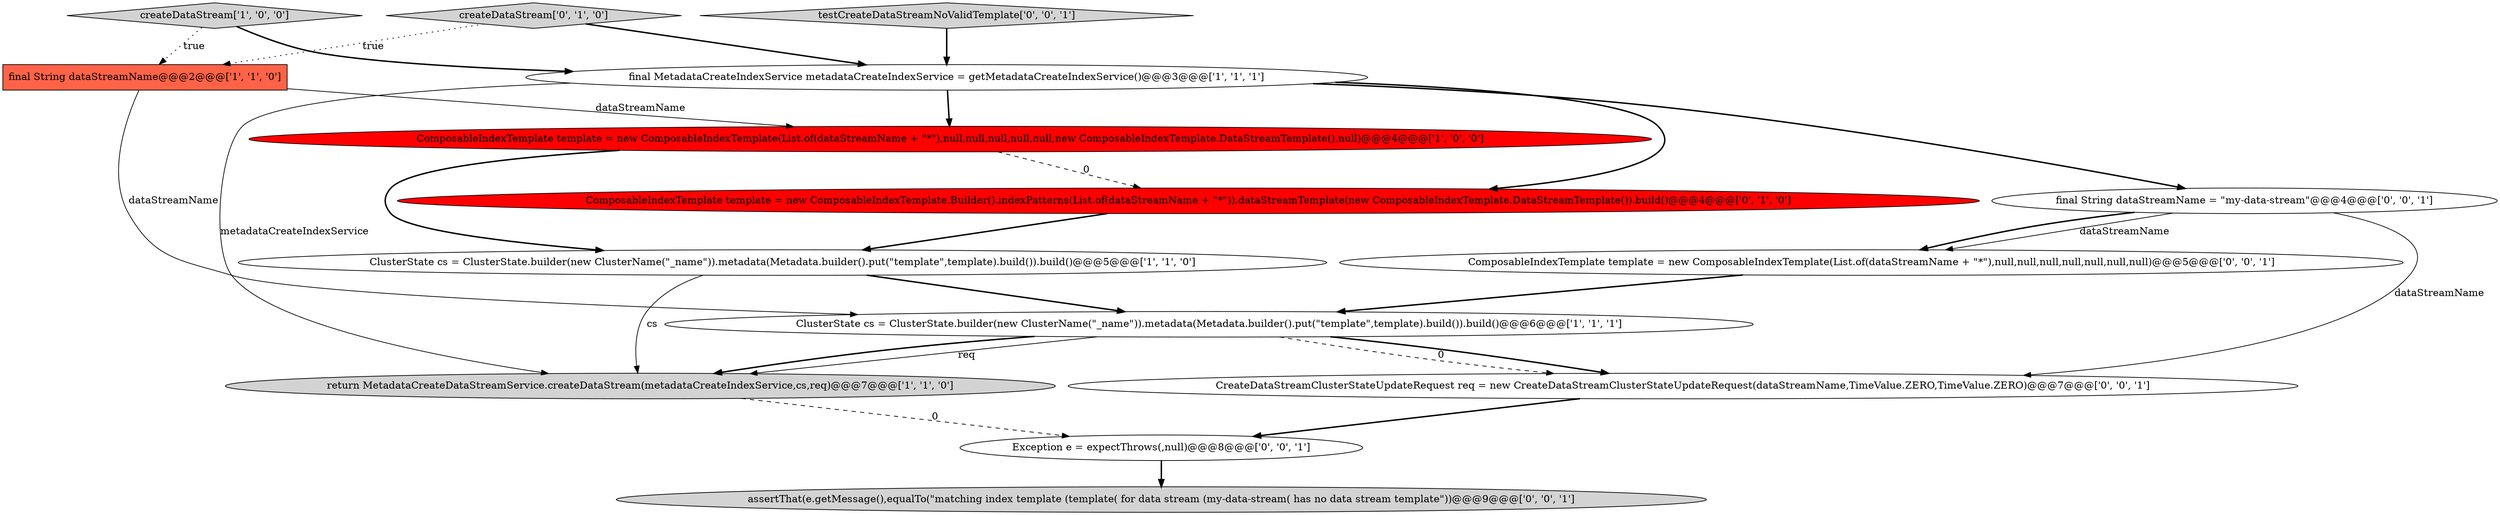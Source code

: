 digraph {
3 [style = filled, label = "final String dataStreamName@@@2@@@['1', '1', '0']", fillcolor = tomato, shape = box image = "AAA0AAABBB1BBB"];
12 [style = filled, label = "final String dataStreamName = \"my-data-stream\"@@@4@@@['0', '0', '1']", fillcolor = white, shape = ellipse image = "AAA0AAABBB3BBB"];
4 [style = filled, label = "final MetadataCreateIndexService metadataCreateIndexService = getMetadataCreateIndexService()@@@3@@@['1', '1', '1']", fillcolor = white, shape = ellipse image = "AAA0AAABBB1BBB"];
14 [style = filled, label = "assertThat(e.getMessage(),equalTo(\"matching index template (template( for data stream (my-data-stream( has no data stream template\"))@@@9@@@['0', '0', '1']", fillcolor = lightgray, shape = ellipse image = "AAA0AAABBB3BBB"];
11 [style = filled, label = "CreateDataStreamClusterStateUpdateRequest req = new CreateDataStreamClusterStateUpdateRequest(dataStreamName,TimeValue.ZERO,TimeValue.ZERO)@@@7@@@['0', '0', '1']", fillcolor = white, shape = ellipse image = "AAA0AAABBB3BBB"];
5 [style = filled, label = "ComposableIndexTemplate template = new ComposableIndexTemplate(List.of(dataStreamName + \"*\"),null,null,null,null,null,new ComposableIndexTemplate.DataStreamTemplate(),null)@@@4@@@['1', '0', '0']", fillcolor = red, shape = ellipse image = "AAA1AAABBB1BBB"];
0 [style = filled, label = "ClusterState cs = ClusterState.builder(new ClusterName(\"_name\")).metadata(Metadata.builder().put(\"template\",template).build()).build()@@@5@@@['1', '1', '0']", fillcolor = white, shape = ellipse image = "AAA0AAABBB1BBB"];
8 [style = filled, label = "ComposableIndexTemplate template = new ComposableIndexTemplate.Builder().indexPatterns(List.of(dataStreamName + \"*\")).dataStreamTemplate(new ComposableIndexTemplate.DataStreamTemplate()).build()@@@4@@@['0', '1', '0']", fillcolor = red, shape = ellipse image = "AAA1AAABBB2BBB"];
9 [style = filled, label = "ComposableIndexTemplate template = new ComposableIndexTemplate(List.of(dataStreamName + \"*\"),null,null,null,null,null,null,null)@@@5@@@['0', '0', '1']", fillcolor = white, shape = ellipse image = "AAA0AAABBB3BBB"];
1 [style = filled, label = "return MetadataCreateDataStreamService.createDataStream(metadataCreateIndexService,cs,req)@@@7@@@['1', '1', '0']", fillcolor = lightgray, shape = ellipse image = "AAA0AAABBB1BBB"];
6 [style = filled, label = "ClusterState cs = ClusterState.builder(new ClusterName(\"_name\")).metadata(Metadata.builder().put(\"template\",template).build()).build()@@@6@@@['1', '1', '1']", fillcolor = white, shape = ellipse image = "AAA0AAABBB1BBB"];
10 [style = filled, label = "testCreateDataStreamNoValidTemplate['0', '0', '1']", fillcolor = lightgray, shape = diamond image = "AAA0AAABBB3BBB"];
7 [style = filled, label = "createDataStream['0', '1', '0']", fillcolor = lightgray, shape = diamond image = "AAA0AAABBB2BBB"];
13 [style = filled, label = "Exception e = expectThrows(,null)@@@8@@@['0', '0', '1']", fillcolor = white, shape = ellipse image = "AAA0AAABBB3BBB"];
2 [style = filled, label = "createDataStream['1', '0', '0']", fillcolor = lightgray, shape = diamond image = "AAA0AAABBB1BBB"];
2->3 [style = dotted, label="true"];
4->1 [style = solid, label="metadataCreateIndexService"];
12->11 [style = solid, label="dataStreamName"];
0->6 [style = bold, label=""];
6->11 [style = dashed, label="0"];
0->1 [style = solid, label="cs"];
7->4 [style = bold, label=""];
6->1 [style = solid, label="req"];
12->9 [style = solid, label="dataStreamName"];
12->9 [style = bold, label=""];
2->4 [style = bold, label=""];
9->6 [style = bold, label=""];
1->13 [style = dashed, label="0"];
8->0 [style = bold, label=""];
6->1 [style = bold, label=""];
3->5 [style = solid, label="dataStreamName"];
5->0 [style = bold, label=""];
7->3 [style = dotted, label="true"];
6->11 [style = bold, label=""];
11->13 [style = bold, label=""];
3->6 [style = solid, label="dataStreamName"];
10->4 [style = bold, label=""];
4->12 [style = bold, label=""];
5->8 [style = dashed, label="0"];
4->8 [style = bold, label=""];
4->5 [style = bold, label=""];
13->14 [style = bold, label=""];
}
